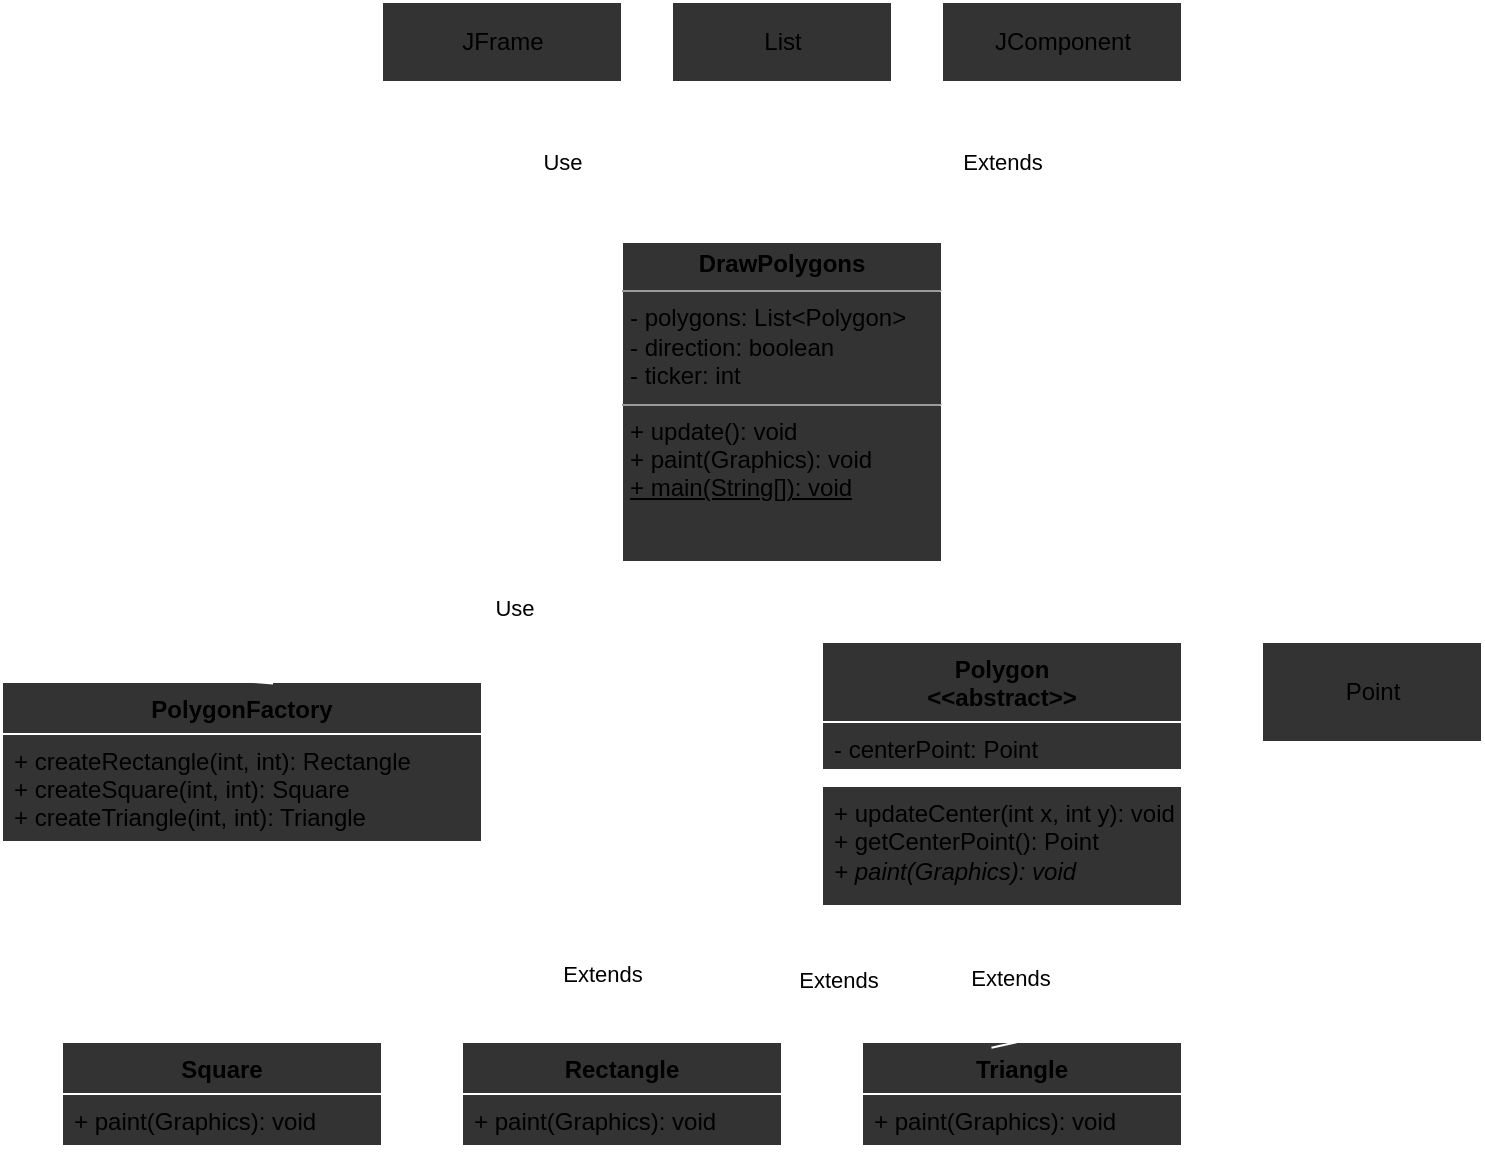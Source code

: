 <mxfile>
    <diagram id="phmHL3wRduWG8Qbamx5H" name="Page-1">
        <mxGraphModel dx="1300" dy="1826" grid="1" gridSize="10" guides="1" tooltips="1" connect="1" arrows="1" fold="1" page="1" pageScale="1" pageWidth="850" pageHeight="1100" math="0" shadow="0">
            <root>
                <mxCell id="0"/>
                <mxCell id="1" parent="0"/>
                <mxCell id="2" value="PolygonFactory" style="swimlane;fontStyle=1;align=center;verticalAlign=top;childLayout=stackLayout;horizontal=1;startSize=26;horizontalStack=0;resizeParent=1;resizeParentMax=0;resizeLast=0;collapsible=1;marginBottom=0;strokeColor=#FFFFFF;fillColor=#333333;shadow=0;" parent="1" vertex="1">
                    <mxGeometry x="50" y="220" width="240" height="80" as="geometry"/>
                </mxCell>
                <mxCell id="5" value="+ createRectangle(int, int): Rectangle&#10;+ createSquare(int, int): Square&#10;+ createTriangle(int, int): Triangle" style="text;strokeColor=#FFFFFF;fillColor=#333333;align=left;verticalAlign=top;spacingLeft=4;spacingRight=4;overflow=hidden;rotatable=0;points=[[0,0.5],[1,0.5]];portConstraint=eastwest;shadow=0;" parent="2" vertex="1">
                    <mxGeometry y="26" width="240" height="54" as="geometry"/>
                </mxCell>
                <mxCell id="6" value="Triangle" style="swimlane;fontStyle=1;align=center;verticalAlign=top;childLayout=stackLayout;horizontal=1;startSize=26;horizontalStack=0;resizeParent=1;resizeParentMax=0;resizeLast=0;collapsible=1;marginBottom=0;strokeColor=#FFFFFF;fillColor=#333333;shadow=0;" vertex="1" parent="1">
                    <mxGeometry x="480" y="400" width="160" height="52" as="geometry"/>
                </mxCell>
                <mxCell id="9" value="+ paint(Graphics): void" style="text;strokeColor=#FFFFFF;fillColor=#333333;align=left;verticalAlign=top;spacingLeft=4;spacingRight=4;overflow=hidden;rotatable=0;points=[[0,0.5],[1,0.5]];portConstraint=eastwest;shadow=0;" vertex="1" parent="6">
                    <mxGeometry y="26" width="160" height="26" as="geometry"/>
                </mxCell>
                <mxCell id="10" value="Square" style="swimlane;fontStyle=1;align=center;verticalAlign=top;childLayout=stackLayout;horizontal=1;startSize=26;horizontalStack=0;resizeParent=1;resizeParentMax=0;resizeLast=0;collapsible=1;marginBottom=0;strokeColor=#FFFFFF;fillColor=#333333;shadow=0;" vertex="1" parent="1">
                    <mxGeometry x="80" y="400" width="160" height="52" as="geometry"/>
                </mxCell>
                <mxCell id="13" value="+ paint(Graphics): void" style="text;strokeColor=#FFFFFF;fillColor=#333333;align=left;verticalAlign=top;spacingLeft=4;spacingRight=4;overflow=hidden;rotatable=0;points=[[0,0.5],[1,0.5]];portConstraint=eastwest;shadow=0;" vertex="1" parent="10">
                    <mxGeometry y="26" width="160" height="26" as="geometry"/>
                </mxCell>
                <mxCell id="14" value="Rectangle" style="swimlane;fontStyle=1;align=center;verticalAlign=top;childLayout=stackLayout;horizontal=1;startSize=26;horizontalStack=0;resizeParent=1;resizeParentMax=0;resizeLast=0;collapsible=1;marginBottom=0;strokeColor=#FFFFFF;fillColor=#333333;shadow=0;" vertex="1" parent="1">
                    <mxGeometry x="280" y="400" width="160" height="52" as="geometry"/>
                </mxCell>
                <mxCell id="17" value="+ paint(Graphics): void" style="text;strokeColor=#FFFFFF;fillColor=#333333;align=left;verticalAlign=top;spacingLeft=4;spacingRight=4;overflow=hidden;rotatable=0;points=[[0,0.5],[1,0.5]];portConstraint=eastwest;shadow=0;" vertex="1" parent="14">
                    <mxGeometry y="26" width="160" height="26" as="geometry"/>
                </mxCell>
                <mxCell id="EmACCaGVRRn9EOZ5MB_5-21" value="Extends" style="endArrow=block;endSize=16;endFill=0;html=1;exitX=0.5;exitY=0;exitDx=0;exitDy=0;entryX=0.492;entryY=1.051;entryDx=0;entryDy=0;entryPerimeter=0;strokeColor=#FFFFFF;fillColor=#333333;shadow=0;" edge="1" parent="1" source="6" target="EmACCaGVRRn9EOZ5MB_5-20">
                    <mxGeometry width="160" relative="1" as="geometry">
                        <mxPoint x="630" y="350" as="sourcePoint"/>
                        <mxPoint x="580" y="300" as="targetPoint"/>
                    </mxGeometry>
                </mxCell>
                <mxCell id="EmACCaGVRRn9EOZ5MB_5-17" value="Polygon&#10;&lt;&lt;abstract&gt;&gt;&#10;" style="swimlane;fontStyle=1;align=center;verticalAlign=top;childLayout=stackLayout;horizontal=1;startSize=40;horizontalStack=0;resizeParent=1;resizeParentMax=0;resizeLast=0;collapsible=1;marginBottom=0;strokeColor=#FFFFFF;fillColor=#333333;shadow=0;" vertex="1" parent="1">
                    <mxGeometry x="460" y="200" width="180" height="132" as="geometry"/>
                </mxCell>
                <mxCell id="EmACCaGVRRn9EOZ5MB_5-18" value="- centerPoint: Point" style="text;strokeColor=#FFFFFF;fillColor=#333333;align=left;verticalAlign=top;spacingLeft=4;spacingRight=4;overflow=hidden;rotatable=0;points=[[0,0.5],[1,0.5]];portConstraint=eastwest;shadow=0;" vertex="1" parent="EmACCaGVRRn9EOZ5MB_5-17">
                    <mxGeometry y="40" width="180" height="24" as="geometry"/>
                </mxCell>
                <mxCell id="EmACCaGVRRn9EOZ5MB_5-19" value="" style="line;strokeWidth=1;fillColor=#333333;align=left;verticalAlign=middle;spacingTop=-1;spacingLeft=3;spacingRight=3;rotatable=0;labelPosition=right;points=[];portConstraint=eastwest;strokeColor=#FFFFFF;shadow=0;" vertex="1" parent="EmACCaGVRRn9EOZ5MB_5-17">
                    <mxGeometry y="64" width="180" height="8" as="geometry"/>
                </mxCell>
                <mxCell id="EmACCaGVRRn9EOZ5MB_5-20" value="+ updateCenter(int x, int y): void&lt;br&gt;+ getCenterPoint(): Point&lt;br&gt;&lt;i&gt;+ paint(Graphics): void&lt;/i&gt;" style="text;strokeColor=#FFFFFF;fillColor=#333333;align=left;verticalAlign=top;spacingLeft=4;spacingRight=4;overflow=hidden;rotatable=0;points=[[0,0.5],[1,0.5]];portConstraint=eastwest;fontStyle=0;html=1;shadow=0;" vertex="1" parent="EmACCaGVRRn9EOZ5MB_5-17">
                    <mxGeometry y="72" width="180" height="60" as="geometry"/>
                </mxCell>
                <mxCell id="EmACCaGVRRn9EOZ5MB_5-22" value="" style="endArrow=open;endFill=1;endSize=12;html=1;exitX=0.441;exitY=1.003;exitDx=0;exitDy=0;exitPerimeter=0;entryX=0.544;entryY=-0.012;entryDx=0;entryDy=0;entryPerimeter=0;strokeColor=#FFFFFF;fillColor=#333333;shadow=0;" edge="1" parent="1" source="5" target="10">
                    <mxGeometry width="160" relative="1" as="geometry">
                        <mxPoint x="-30" y="340" as="sourcePoint"/>
                        <mxPoint x="130" y="340" as="targetPoint"/>
                        <Array as="points"/>
                    </mxGeometry>
                </mxCell>
                <mxCell id="EmACCaGVRRn9EOZ5MB_5-23" value="" style="endArrow=open;endFill=1;endSize=12;html=1;entryX=0.5;entryY=0;entryDx=0;entryDy=0;exitX=0.452;exitY=1.003;exitDx=0;exitDy=0;exitPerimeter=0;strokeColor=#FFFFFF;fillColor=#333333;shadow=0;" edge="1" parent="1" source="5" target="14">
                    <mxGeometry width="160" relative="1" as="geometry">
                        <mxPoint x="190" y="250" as="sourcePoint"/>
                        <mxPoint x="219.0" y="376.968" as="targetPoint"/>
                        <Array as="points"/>
                    </mxGeometry>
                </mxCell>
                <mxCell id="Rkcdd3xeSiQXFq24NY24-19" value="Extends" style="endArrow=block;endSize=16;endFill=0;html=1;exitX=1;exitY=0;exitDx=0;exitDy=0;entryX=-0.003;entryY=0.985;entryDx=0;entryDy=0;entryPerimeter=0;strokeColor=#FFFFFF;fillColor=#333333;shadow=0;" edge="1" parent="1" source="10" target="EmACCaGVRRn9EOZ5MB_5-20">
                    <mxGeometry width="160" relative="1" as="geometry">
                        <mxPoint x="210" y="320" as="sourcePoint"/>
                        <mxPoint x="480" y="290" as="targetPoint"/>
                        <Array as="points"/>
                    </mxGeometry>
                </mxCell>
                <mxCell id="EmACCaGVRRn9EOZ5MB_5-24" value="" style="endArrow=open;endFill=1;endSize=12;html=1;exitX=0.455;exitY=1;exitDx=0;exitDy=0;exitPerimeter=0;entryX=0.5;entryY=0;entryDx=0;entryDy=0;strokeColor=#FFFFFF;fillColor=#333333;shadow=0;" edge="1" parent="1" source="5" target="6">
                    <mxGeometry width="160" relative="1" as="geometry">
                        <mxPoint x="219.04" y="218.002" as="sourcePoint"/>
                        <mxPoint x="197.04" y="398.968" as="targetPoint"/>
                        <Array as="points"/>
                    </mxGeometry>
                </mxCell>
                <mxCell id="Rkcdd3xeSiQXFq24NY24-24" value="Extends" style="endArrow=block;endSize=16;endFill=0;html=1;exitX=1;exitY=0;exitDx=0;exitDy=0;entryX=0.201;entryY=1.102;entryDx=0;entryDy=0;entryPerimeter=0;strokeColor=#FFFFFF;fillColor=#333333;shadow=0;" edge="1" parent="1" source="14" target="EmACCaGVRRn9EOZ5MB_5-20">
                    <mxGeometry width="160" relative="1" as="geometry">
                        <mxPoint x="610" y="410" as="sourcePoint"/>
                        <mxPoint x="578.96" y="298.99" as="targetPoint"/>
                    </mxGeometry>
                </mxCell>
                <mxCell id="fz8x1H3jljaNv2-WQJr6-17" value="&lt;p style=&quot;margin: 0px ; margin-top: 4px ; text-align: center&quot;&gt;&lt;b&gt;DrawPolygons&lt;/b&gt;&lt;/p&gt;&lt;hr size=&quot;1&quot;&gt;&lt;p style=&quot;margin: 0px ; margin-left: 4px&quot;&gt;- polygons: List&amp;lt;Polygon&amp;gt;&lt;/p&gt;&lt;p style=&quot;margin: 0px ; margin-left: 4px&quot;&gt;- direction: boolean&lt;/p&gt;&lt;p style=&quot;margin: 0px ; margin-left: 4px&quot;&gt;- ticker: int&lt;/p&gt;&lt;hr size=&quot;1&quot;&gt;&lt;p style=&quot;margin: 0px ; margin-left: 4px&quot;&gt;+ update(): void&lt;/p&gt;&lt;p style=&quot;margin: 0px ; margin-left: 4px&quot;&gt;+ paint(Graphics): void&lt;/p&gt;&lt;p style=&quot;margin: 0px ; margin-left: 4px&quot;&gt;&lt;u&gt;+ main(String[]): void&lt;/u&gt;&lt;/p&gt;" style="verticalAlign=top;align=left;overflow=fill;fontSize=12;fontFamily=Helvetica;html=1;strokeColor=#FFFFFF;fillColor=#333333;shadow=0;" vertex="1" parent="1">
                    <mxGeometry x="360" width="160" height="160" as="geometry"/>
                </mxCell>
                <mxCell id="fz8x1H3jljaNv2-WQJr6-18" value="JComponent" style="html=1;strokeColor=#FFFFFF;fillColor=#333333;shadow=0;" vertex="1" parent="1">
                    <mxGeometry x="520" y="-120" width="120" height="40" as="geometry"/>
                </mxCell>
                <mxCell id="fz8x1H3jljaNv2-WQJr6-19" value="List" style="html=1;strokeColor=#FFFFFF;fillColor=#333333;shadow=0;" vertex="1" parent="1">
                    <mxGeometry x="385" y="-120" width="110" height="40" as="geometry"/>
                </mxCell>
                <mxCell id="fz8x1H3jljaNv2-WQJr6-20" value="JFrame" style="html=1;strokeColor=#FFFFFF;fillColor=#333333;shadow=0;" vertex="1" parent="1">
                    <mxGeometry x="240" y="-120" width="120" height="40" as="geometry"/>
                </mxCell>
                <mxCell id="fz8x1H3jljaNv2-WQJr6-22" value="" style="endArrow=open;endFill=1;endSize=12;html=1;exitX=1;exitY=0.5;exitDx=0;exitDy=0;entryX=0;entryY=0.5;entryDx=0;entryDy=0;strokeColor=#FFFFFF;fillColor=#333333;shadow=0;" edge="1" parent="1" source="EmACCaGVRRn9EOZ5MB_5-18" target="fz8x1H3jljaNv2-WQJr6-27">
                    <mxGeometry width="160" relative="1" as="geometry">
                        <mxPoint x="580" y="60" as="sourcePoint"/>
                        <mxPoint x="740" y="60" as="targetPoint"/>
                        <Array as="points"/>
                    </mxGeometry>
                </mxCell>
                <mxCell id="fz8x1H3jljaNv2-WQJr6-24" value="" style="endArrow=open;endFill=1;endSize=12;html=1;exitX=0.5;exitY=0;exitDx=0;exitDy=0;entryX=0.5;entryY=1;entryDx=0;entryDy=0;strokeColor=#FFFFFF;fillColor=#333333;shadow=0;" edge="1" parent="1" source="fz8x1H3jljaNv2-WQJr6-17" target="fz8x1H3jljaNv2-WQJr6-19">
                    <mxGeometry width="160" relative="1" as="geometry">
                        <mxPoint x="417.5" as="sourcePoint"/>
                        <mxPoint x="462.5" y="-60" as="targetPoint"/>
                        <Array as="points"/>
                    </mxGeometry>
                </mxCell>
                <mxCell id="fz8x1H3jljaNv2-WQJr6-27" value="Point" style="html=1;strokeColor=#FFFFFF;fillColor=#333333;shadow=0;" vertex="1" parent="1">
                    <mxGeometry x="680" y="200" width="110" height="50" as="geometry"/>
                </mxCell>
                <mxCell id="fz8x1H3jljaNv2-WQJr6-28" value="Extends" style="endArrow=block;endSize=16;endFill=0;html=1;entryX=0.5;entryY=1;entryDx=0;entryDy=0;exitX=1;exitY=0;exitDx=0;exitDy=0;strokeColor=#FFFFFF;fillColor=#333333;shadow=0;" edge="1" parent="1" source="fz8x1H3jljaNv2-WQJr6-17" target="fz8x1H3jljaNv2-WQJr6-18">
                    <mxGeometry width="160" relative="1" as="geometry">
                        <mxPoint x="485" y="-10" as="sourcePoint"/>
                        <mxPoint x="645" y="-10" as="targetPoint"/>
                    </mxGeometry>
                </mxCell>
                <mxCell id="fz8x1H3jljaNv2-WQJr6-29" value="Use" style="endArrow=open;endSize=12;dashed=1;html=1;entryX=0.5;entryY=1;entryDx=0;entryDy=0;exitX=0;exitY=0;exitDx=0;exitDy=0;strokeColor=#FFFFFF;fillColor=#333333;shadow=0;" edge="1" parent="1" source="fz8x1H3jljaNv2-WQJr6-17" target="fz8x1H3jljaNv2-WQJr6-20">
                    <mxGeometry width="160" relative="1" as="geometry">
                        <mxPoint x="205" y="20" as="sourcePoint"/>
                        <mxPoint x="365" y="20" as="targetPoint"/>
                    </mxGeometry>
                </mxCell>
                <mxCell id="fz8x1H3jljaNv2-WQJr6-32" value="Use" style="endArrow=open;endSize=12;dashed=1;html=1;exitX=0.5;exitY=1;exitDx=0;exitDy=0;entryX=0.5;entryY=0;entryDx=0;entryDy=0;strokeColor=#FFFFFF;fillColor=#333333;shadow=0;" edge="1" parent="1" source="fz8x1H3jljaNv2-WQJr6-17" target="2">
                    <mxGeometry width="160" relative="1" as="geometry">
                        <mxPoint x="420" y="180" as="sourcePoint"/>
                        <mxPoint x="373.786" y="410" as="targetPoint"/>
                        <Array as="points">
                            <mxPoint x="390" y="190"/>
                            <mxPoint x="270" y="180"/>
                        </Array>
                    </mxGeometry>
                </mxCell>
                <mxCell id="fz8x1H3jljaNv2-WQJr6-33" value="" style="endArrow=open;endFill=1;endSize=12;html=1;exitX=0.75;exitY=1;exitDx=0;exitDy=0;entryX=0.25;entryY=0;entryDx=0;entryDy=0;strokeColor=#FFFFFF;fillColor=#333333;shadow=0;" edge="1" parent="1" source="fz8x1H3jljaNv2-WQJr6-17" target="EmACCaGVRRn9EOZ5MB_5-17">
                    <mxGeometry width="160" relative="1" as="geometry">
                        <mxPoint x="450" y="10" as="sourcePoint"/>
                        <mxPoint x="457.55" y="-48.9" as="targetPoint"/>
                        <Array as="points"/>
                    </mxGeometry>
                </mxCell>
            </root>
        </mxGraphModel>
    </diagram>
</mxfile>